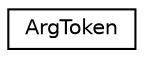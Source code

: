 digraph "Graphical Class Hierarchy"
{
  edge [fontname="Helvetica",fontsize="10",labelfontname="Helvetica",labelfontsize="10"];
  node [fontname="Helvetica",fontsize="10",shape=record];
  rankdir="LR";
  Node0 [label="ArgToken",height=0.2,width=0.4,color="black", fillcolor="white", style="filled",URL="$classArgToken.html"];
}
